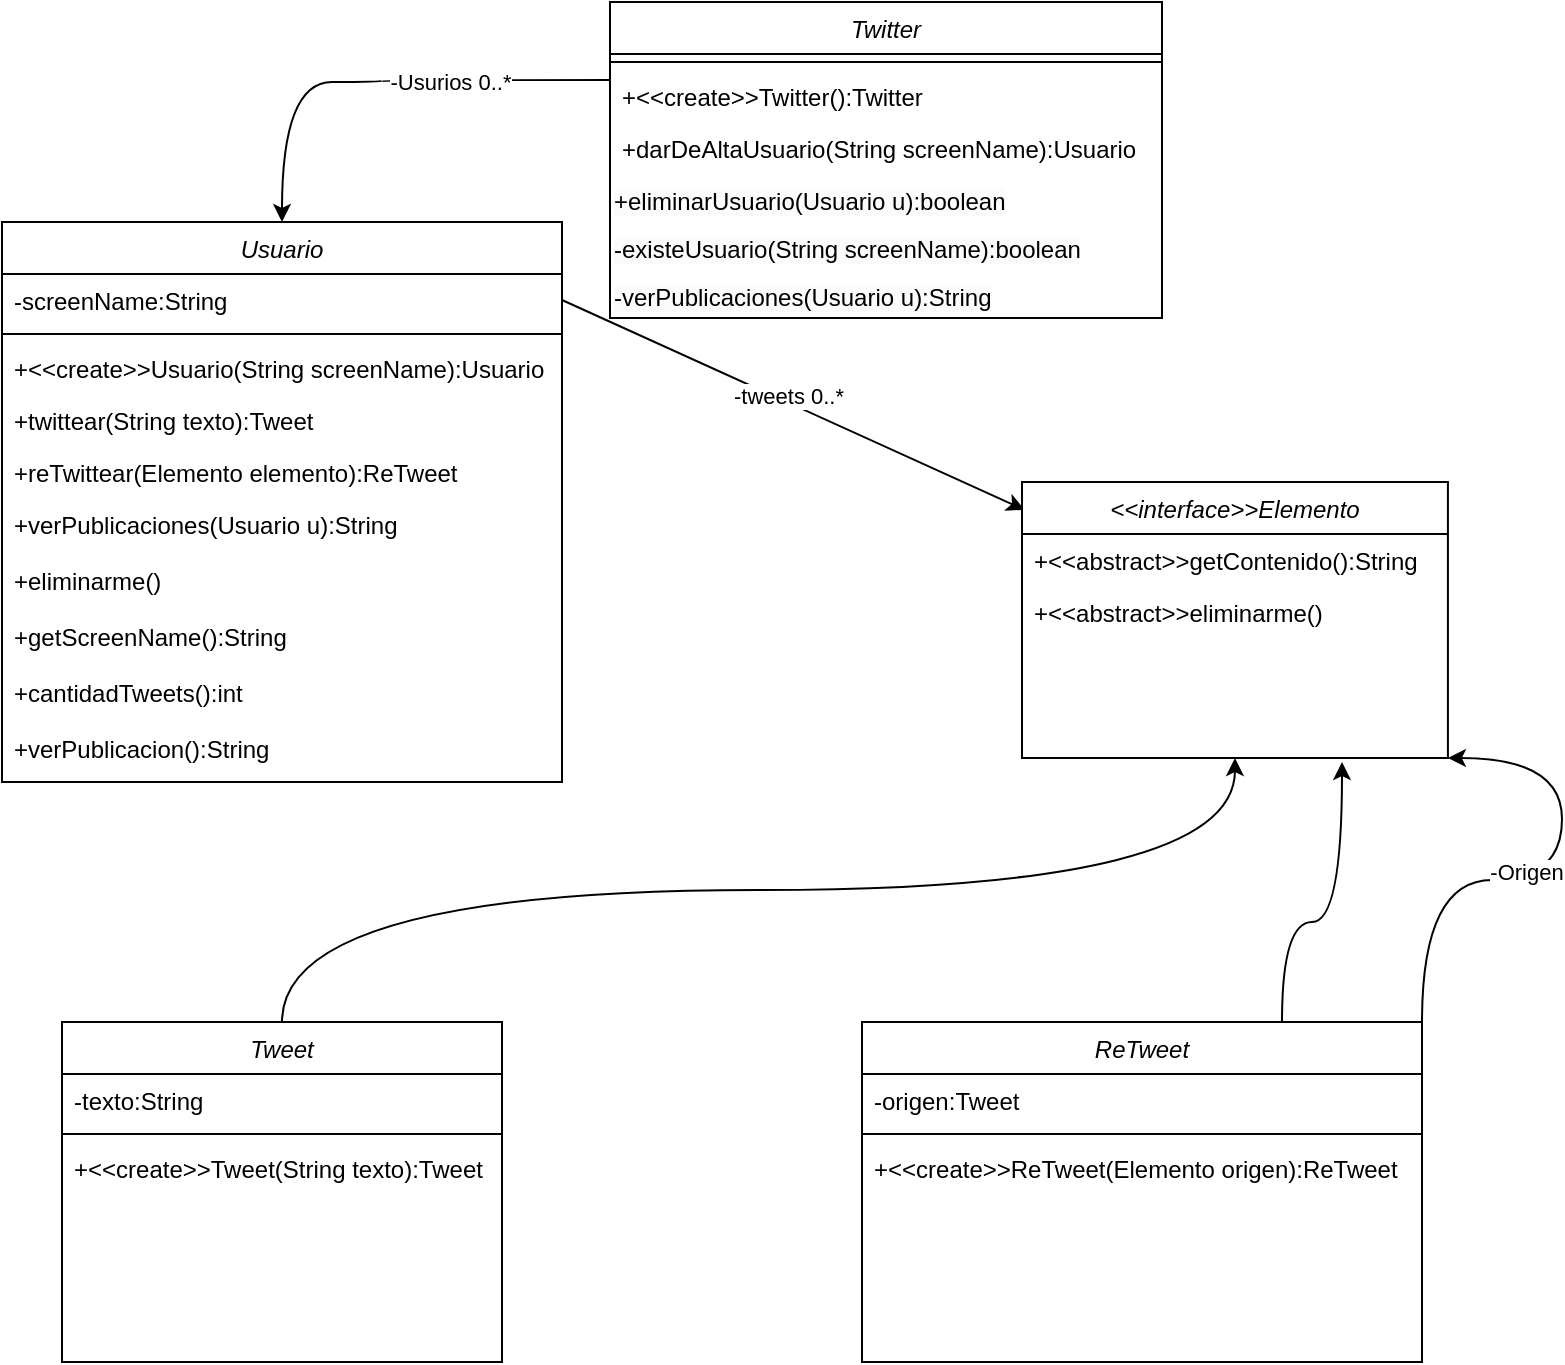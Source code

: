<mxfile version="24.0.7" type="device">
  <diagram id="C5RBs43oDa-KdzZeNtuy" name="Page-1">
    <mxGraphModel dx="1674" dy="746" grid="1" gridSize="10" guides="1" tooltips="1" connect="1" arrows="1" fold="1" page="1" pageScale="1" pageWidth="827" pageHeight="1169" math="0" shadow="0">
      <root>
        <mxCell id="WIyWlLk6GJQsqaUBKTNV-0" />
        <mxCell id="WIyWlLk6GJQsqaUBKTNV-1" parent="WIyWlLk6GJQsqaUBKTNV-0" />
        <mxCell id="Abc4XQH1tPFq-LfZbxuX-68" value="Usuario" style="swimlane;fontStyle=2;align=center;verticalAlign=top;childLayout=stackLayout;horizontal=1;startSize=26;horizontalStack=0;resizeParent=1;resizeLast=0;collapsible=1;marginBottom=0;rounded=0;shadow=0;strokeWidth=1;" parent="WIyWlLk6GJQsqaUBKTNV-1" vertex="1">
          <mxGeometry x="20" y="690" width="280" height="280" as="geometry">
            <mxRectangle x="230" y="140" width="160" height="26" as="alternateBounds" />
          </mxGeometry>
        </mxCell>
        <mxCell id="Abc4XQH1tPFq-LfZbxuX-69" value="-screenName:String" style="text;align=left;verticalAlign=top;spacingLeft=4;spacingRight=4;overflow=hidden;rotatable=0;points=[[0,0.5],[1,0.5]];portConstraint=eastwest;" parent="Abc4XQH1tPFq-LfZbxuX-68" vertex="1">
          <mxGeometry y="26" width="280" height="26" as="geometry" />
        </mxCell>
        <mxCell id="Abc4XQH1tPFq-LfZbxuX-70" value="" style="line;html=1;strokeWidth=1;align=left;verticalAlign=middle;spacingTop=-1;spacingLeft=3;spacingRight=3;rotatable=0;labelPosition=right;points=[];portConstraint=eastwest;" parent="Abc4XQH1tPFq-LfZbxuX-68" vertex="1">
          <mxGeometry y="52" width="280" height="8" as="geometry" />
        </mxCell>
        <mxCell id="nu6oKIQ4hxiJnWh4Nk4n-8" value="+&lt;&lt;create&gt;&gt;Usuario(String screenName):Usuario" style="text;align=left;verticalAlign=top;spacingLeft=4;spacingRight=4;overflow=hidden;rotatable=0;points=[[0,0.5],[1,0.5]];portConstraint=eastwest;" vertex="1" parent="Abc4XQH1tPFq-LfZbxuX-68">
          <mxGeometry y="60" width="280" height="26" as="geometry" />
        </mxCell>
        <mxCell id="nu6oKIQ4hxiJnWh4Nk4n-1" value="+twittear(String texto):Tweet" style="text;align=left;verticalAlign=top;spacingLeft=4;spacingRight=4;overflow=hidden;rotatable=0;points=[[0,0.5],[1,0.5]];portConstraint=eastwest;" vertex="1" parent="Abc4XQH1tPFq-LfZbxuX-68">
          <mxGeometry y="86" width="280" height="26" as="geometry" />
        </mxCell>
        <mxCell id="Abc4XQH1tPFq-LfZbxuX-71" value="+reTwittear(Elemento elemento):ReTweet" style="text;align=left;verticalAlign=top;spacingLeft=4;spacingRight=4;overflow=hidden;rotatable=0;points=[[0,0.5],[1,0.5]];portConstraint=eastwest;" parent="Abc4XQH1tPFq-LfZbxuX-68" vertex="1">
          <mxGeometry y="112" width="280" height="26" as="geometry" />
        </mxCell>
        <mxCell id="nu6oKIQ4hxiJnWh4Nk4n-3" value="+verPublicaciones(Usuario u):String" style="text;align=left;verticalAlign=top;spacingLeft=4;spacingRight=4;overflow=hidden;rotatable=0;points=[[0,0.5],[1,0.5]];portConstraint=eastwest;" vertex="1" parent="Abc4XQH1tPFq-LfZbxuX-68">
          <mxGeometry y="138" width="280" height="28" as="geometry" />
        </mxCell>
        <mxCell id="nu6oKIQ4hxiJnWh4Nk4n-7" value="+eliminarme()" style="text;align=left;verticalAlign=top;spacingLeft=4;spacingRight=4;overflow=hidden;rotatable=0;points=[[0,0.5],[1,0.5]];portConstraint=eastwest;" vertex="1" parent="Abc4XQH1tPFq-LfZbxuX-68">
          <mxGeometry y="166" width="280" height="28" as="geometry" />
        </mxCell>
        <mxCell id="nu6oKIQ4hxiJnWh4Nk4n-6" value="+getScreenName():String" style="text;align=left;verticalAlign=top;spacingLeft=4;spacingRight=4;overflow=hidden;rotatable=0;points=[[0,0.5],[1,0.5]];portConstraint=eastwest;" vertex="1" parent="Abc4XQH1tPFq-LfZbxuX-68">
          <mxGeometry y="194" width="280" height="28" as="geometry" />
        </mxCell>
        <mxCell id="nu6oKIQ4hxiJnWh4Nk4n-21" value="+cantidadTweets():int" style="text;align=left;verticalAlign=top;spacingLeft=4;spacingRight=4;overflow=hidden;rotatable=0;points=[[0,0.5],[1,0.5]];portConstraint=eastwest;" vertex="1" parent="Abc4XQH1tPFq-LfZbxuX-68">
          <mxGeometry y="222" width="280" height="28" as="geometry" />
        </mxCell>
        <mxCell id="nu6oKIQ4hxiJnWh4Nk4n-22" value="+verPublicacion():String" style="text;align=left;verticalAlign=top;spacingLeft=4;spacingRight=4;overflow=hidden;rotatable=0;points=[[0,0.5],[1,0.5]];portConstraint=eastwest;" vertex="1" parent="Abc4XQH1tPFq-LfZbxuX-68">
          <mxGeometry y="250" width="280" height="28" as="geometry" />
        </mxCell>
        <mxCell id="Abc4XQH1tPFq-LfZbxuX-72" value="Twitter&#xa;" style="swimlane;fontStyle=2;align=center;verticalAlign=top;childLayout=stackLayout;horizontal=1;startSize=26;horizontalStack=0;resizeParent=1;resizeLast=0;collapsible=1;marginBottom=0;rounded=0;shadow=0;strokeWidth=1;" parent="WIyWlLk6GJQsqaUBKTNV-1" vertex="1">
          <mxGeometry x="324" y="580" width="276" height="158" as="geometry">
            <mxRectangle x="230" y="140" width="160" height="26" as="alternateBounds" />
          </mxGeometry>
        </mxCell>
        <mxCell id="Abc4XQH1tPFq-LfZbxuX-74" value="" style="line;html=1;strokeWidth=1;align=left;verticalAlign=middle;spacingTop=-1;spacingLeft=3;spacingRight=3;rotatable=0;labelPosition=right;points=[];portConstraint=eastwest;" parent="Abc4XQH1tPFq-LfZbxuX-72" vertex="1">
          <mxGeometry y="26" width="276" height="8" as="geometry" />
        </mxCell>
        <mxCell id="nu6oKIQ4hxiJnWh4Nk4n-9" value="+&lt;&lt;create&gt;&gt;Twitter():Twitter" style="text;align=left;verticalAlign=top;spacingLeft=4;spacingRight=4;overflow=hidden;rotatable=0;points=[[0,0.5],[1,0.5]];portConstraint=eastwest;" vertex="1" parent="Abc4XQH1tPFq-LfZbxuX-72">
          <mxGeometry y="34" width="276" height="26" as="geometry" />
        </mxCell>
        <mxCell id="Abc4XQH1tPFq-LfZbxuX-75" value="+darDeAltaUsuario(String screenName):Usuario" style="text;align=left;verticalAlign=top;spacingLeft=4;spacingRight=4;overflow=hidden;rotatable=0;points=[[0,0.5],[1,0.5]];portConstraint=eastwest;" parent="Abc4XQH1tPFq-LfZbxuX-72" vertex="1">
          <mxGeometry y="60" width="276" height="26" as="geometry" />
        </mxCell>
        <mxCell id="Abc4XQH1tPFq-LfZbxuX-76" value="&lt;span style=&quot;color: rgb(0, 0, 0); font-family: Helvetica; font-size: 12px; font-style: normal; font-variant-ligatures: normal; font-variant-caps: normal; font-weight: 400; letter-spacing: normal; orphans: 2; text-align: left; text-indent: 0px; text-transform: none; widows: 2; word-spacing: 0px; -webkit-text-stroke-width: 0px; white-space: nowrap; background-color: rgb(251, 251, 251); text-decoration-thickness: initial; text-decoration-style: initial; text-decoration-color: initial; display: inline !important; float: none;&quot;&gt;+eliminarUsuario(Usuario u):boolean&lt;/span&gt;" style="text;whiteSpace=wrap;html=1;" parent="Abc4XQH1tPFq-LfZbxuX-72" vertex="1">
          <mxGeometry y="86" width="276" height="24" as="geometry" />
        </mxCell>
        <mxCell id="nu6oKIQ4hxiJnWh4Nk4n-0" value="&lt;span style=&quot;color: rgb(0, 0, 0); font-family: Helvetica; font-size: 12px; font-style: normal; font-variant-ligatures: normal; font-variant-caps: normal; font-weight: 400; letter-spacing: normal; orphans: 2; text-align: left; text-indent: 0px; text-transform: none; widows: 2; word-spacing: 0px; -webkit-text-stroke-width: 0px; white-space: nowrap; background-color: rgb(251, 251, 251); text-decoration-thickness: initial; text-decoration-style: initial; text-decoration-color: initial; display: inline !important; float: none;&quot;&gt;-existeUsuario(String screenName):boolean&lt;/span&gt;" style="text;whiteSpace=wrap;html=1;" vertex="1" parent="Abc4XQH1tPFq-LfZbxuX-72">
          <mxGeometry y="110" width="276" height="24" as="geometry" />
        </mxCell>
        <mxCell id="nu6oKIQ4hxiJnWh4Nk4n-4" value="&lt;span style=&quot;color: rgb(0, 0, 0); font-family: Helvetica; font-size: 12px; font-style: normal; font-variant-ligatures: normal; font-variant-caps: normal; font-weight: 400; letter-spacing: normal; orphans: 2; text-align: left; text-indent: 0px; text-transform: none; widows: 2; word-spacing: 0px; -webkit-text-stroke-width: 0px; white-space: nowrap; background-color: rgb(251, 251, 251); text-decoration-thickness: initial; text-decoration-style: initial; text-decoration-color: initial; display: inline !important; float: none;&quot;&gt;-verPublicaciones(Usuario u):String&lt;/span&gt;" style="text;whiteSpace=wrap;html=1;" vertex="1" parent="Abc4XQH1tPFq-LfZbxuX-72">
          <mxGeometry y="134" width="276" height="24" as="geometry" />
        </mxCell>
        <mxCell id="Abc4XQH1tPFq-LfZbxuX-77" value="" style="endArrow=classic;html=1;rounded=0;exitX=0;exitY=0.5;exitDx=0;exitDy=0;entryX=0.5;entryY=0;entryDx=0;entryDy=0;edgeStyle=orthogonalEdgeStyle;curved=1;" parent="WIyWlLk6GJQsqaUBKTNV-1" target="Abc4XQH1tPFq-LfZbxuX-68" edge="1">
          <mxGeometry width="50" height="50" relative="1" as="geometry">
            <mxPoint x="324" y="619" as="sourcePoint" />
            <mxPoint x="230" y="810" as="targetPoint" />
            <Array as="points">
              <mxPoint x="210" y="619" />
              <mxPoint x="210" y="620" />
              <mxPoint x="160" y="620" />
            </Array>
          </mxGeometry>
        </mxCell>
        <mxCell id="Abc4XQH1tPFq-LfZbxuX-78" value="-Usurios 0..*" style="edgeLabel;html=1;align=center;verticalAlign=middle;resizable=0;points=[];" parent="Abc4XQH1tPFq-LfZbxuX-77" vertex="1" connectable="0">
          <mxGeometry x="-0.313" y="1" relative="1" as="geometry">
            <mxPoint as="offset" />
          </mxGeometry>
        </mxCell>
        <mxCell id="Abc4XQH1tPFq-LfZbxuX-79" value="" style="endArrow=classic;html=1;rounded=0;exitX=1;exitY=0.5;exitDx=0;exitDy=0;entryX=0.006;entryY=0.101;entryDx=0;entryDy=0;entryPerimeter=0;" parent="WIyWlLk6GJQsqaUBKTNV-1" source="Abc4XQH1tPFq-LfZbxuX-69" target="Abc4XQH1tPFq-LfZbxuX-113" edge="1">
          <mxGeometry width="50" height="50" relative="1" as="geometry">
            <mxPoint x="360" y="920" as="sourcePoint" />
            <mxPoint x="540" y="860" as="targetPoint" />
          </mxGeometry>
        </mxCell>
        <mxCell id="Abc4XQH1tPFq-LfZbxuX-80" value="-tweets 0..*" style="edgeLabel;html=1;align=center;verticalAlign=middle;resizable=0;points=[];" parent="Abc4XQH1tPFq-LfZbxuX-79" vertex="1" connectable="0">
          <mxGeometry x="-0.038" y="3" relative="1" as="geometry">
            <mxPoint as="offset" />
          </mxGeometry>
        </mxCell>
        <mxCell id="Abc4XQH1tPFq-LfZbxuX-117" style="edgeStyle=orthogonalEdgeStyle;rounded=0;orthogonalLoop=1;jettySize=auto;html=1;exitX=0.5;exitY=0;exitDx=0;exitDy=0;entryX=0.5;entryY=1;entryDx=0;entryDy=0;curved=1;" parent="WIyWlLk6GJQsqaUBKTNV-1" source="Abc4XQH1tPFq-LfZbxuX-81" target="Abc4XQH1tPFq-LfZbxuX-113" edge="1">
          <mxGeometry relative="1" as="geometry" />
        </mxCell>
        <mxCell id="Abc4XQH1tPFq-LfZbxuX-81" value="Tweet" style="swimlane;fontStyle=2;align=center;verticalAlign=top;childLayout=stackLayout;horizontal=1;startSize=26;horizontalStack=0;resizeParent=1;resizeLast=0;collapsible=1;marginBottom=0;rounded=0;shadow=0;strokeWidth=1;" parent="WIyWlLk6GJQsqaUBKTNV-1" vertex="1">
          <mxGeometry x="50" y="1090" width="220" height="170" as="geometry">
            <mxRectangle x="230" y="140" width="160" height="26" as="alternateBounds" />
          </mxGeometry>
        </mxCell>
        <mxCell id="Abc4XQH1tPFq-LfZbxuX-82" value="-texto:String" style="text;align=left;verticalAlign=top;spacingLeft=4;spacingRight=4;overflow=hidden;rotatable=0;points=[[0,0.5],[1,0.5]];portConstraint=eastwest;rounded=0;shadow=0;html=0;" parent="Abc4XQH1tPFq-LfZbxuX-81" vertex="1">
          <mxGeometry y="26" width="220" height="26" as="geometry" />
        </mxCell>
        <mxCell id="Abc4XQH1tPFq-LfZbxuX-83" value="" style="line;html=1;strokeWidth=1;align=left;verticalAlign=middle;spacingTop=-1;spacingLeft=3;spacingRight=3;rotatable=0;labelPosition=right;points=[];portConstraint=eastwest;" parent="Abc4XQH1tPFq-LfZbxuX-81" vertex="1">
          <mxGeometry y="52" width="220" height="8" as="geometry" />
        </mxCell>
        <mxCell id="nu6oKIQ4hxiJnWh4Nk4n-10" value="+&lt;&lt;create&gt;&gt;Tweet(String texto):Tweet" style="text;align=left;verticalAlign=top;spacingLeft=4;spacingRight=4;overflow=hidden;rotatable=0;points=[[0,0.5],[1,0.5]];portConstraint=eastwest;" vertex="1" parent="Abc4XQH1tPFq-LfZbxuX-81">
          <mxGeometry y="60" width="220" height="26" as="geometry" />
        </mxCell>
        <mxCell id="Abc4XQH1tPFq-LfZbxuX-128" style="edgeStyle=orthogonalEdgeStyle;rounded=0;orthogonalLoop=1;jettySize=auto;html=1;exitX=1;exitY=0;exitDx=0;exitDy=0;entryX=1;entryY=1;entryDx=0;entryDy=0;curved=1;" parent="WIyWlLk6GJQsqaUBKTNV-1" source="Abc4XQH1tPFq-LfZbxuX-103" target="Abc4XQH1tPFq-LfZbxuX-113" edge="1">
          <mxGeometry relative="1" as="geometry">
            <mxPoint x="850" y="980" as="sourcePoint" />
            <mxPoint x="670" y="980" as="targetPoint" />
            <Array as="points">
              <mxPoint x="730" y="1019" />
              <mxPoint x="800" y="1019" />
              <mxPoint x="800" y="958" />
            </Array>
          </mxGeometry>
        </mxCell>
        <mxCell id="Abc4XQH1tPFq-LfZbxuX-129" value="-Origen&lt;div&gt;&lt;br&gt;&lt;/div&gt;" style="edgeLabel;html=1;align=center;verticalAlign=middle;resizable=0;points=[];" parent="Abc4XQH1tPFq-LfZbxuX-128" vertex="1" connectable="0">
          <mxGeometry x="-0.056" y="-3" relative="1" as="geometry">
            <mxPoint as="offset" />
          </mxGeometry>
        </mxCell>
        <mxCell id="nu6oKIQ4hxiJnWh4Nk4n-18" style="edgeStyle=orthogonalEdgeStyle;rounded=0;orthogonalLoop=1;jettySize=auto;html=1;exitX=0.75;exitY=0;exitDx=0;exitDy=0;curved=1;" edge="1" parent="WIyWlLk6GJQsqaUBKTNV-1" source="Abc4XQH1tPFq-LfZbxuX-103">
          <mxGeometry relative="1" as="geometry">
            <mxPoint x="690" y="960" as="targetPoint" />
            <Array as="points">
              <mxPoint x="660" y="1040" />
              <mxPoint x="690" y="1040" />
            </Array>
          </mxGeometry>
        </mxCell>
        <mxCell id="Abc4XQH1tPFq-LfZbxuX-103" value="ReTweet" style="swimlane;fontStyle=2;align=center;verticalAlign=top;childLayout=stackLayout;horizontal=1;startSize=26;horizontalStack=0;resizeParent=1;resizeLast=0;collapsible=1;marginBottom=0;rounded=0;shadow=0;strokeWidth=1;" parent="WIyWlLk6GJQsqaUBKTNV-1" vertex="1">
          <mxGeometry x="450" y="1090" width="280" height="170" as="geometry">
            <mxRectangle x="230" y="140" width="160" height="26" as="alternateBounds" />
          </mxGeometry>
        </mxCell>
        <mxCell id="nu6oKIQ4hxiJnWh4Nk4n-5" value="-origen:Tweet" style="text;align=left;verticalAlign=top;spacingLeft=4;spacingRight=4;overflow=hidden;rotatable=0;points=[[0,0.5],[1,0.5]];portConstraint=eastwest;rounded=0;shadow=0;html=0;" vertex="1" parent="Abc4XQH1tPFq-LfZbxuX-103">
          <mxGeometry y="26" width="280" height="26" as="geometry" />
        </mxCell>
        <mxCell id="Abc4XQH1tPFq-LfZbxuX-105" value="" style="line;html=1;strokeWidth=1;align=left;verticalAlign=middle;spacingTop=-1;spacingLeft=3;spacingRight=3;rotatable=0;labelPosition=right;points=[];portConstraint=eastwest;" parent="Abc4XQH1tPFq-LfZbxuX-103" vertex="1">
          <mxGeometry y="52" width="280" height="8" as="geometry" />
        </mxCell>
        <mxCell id="nu6oKIQ4hxiJnWh4Nk4n-11" value="+&lt;&lt;create&gt;&gt;ReTweet(Elemento origen):ReTweet" style="text;align=left;verticalAlign=top;spacingLeft=4;spacingRight=4;overflow=hidden;rotatable=0;points=[[0,0.5],[1,0.5]];portConstraint=eastwest;" vertex="1" parent="Abc4XQH1tPFq-LfZbxuX-103">
          <mxGeometry y="60" width="280" height="26" as="geometry" />
        </mxCell>
        <mxCell id="Abc4XQH1tPFq-LfZbxuX-113" value="&lt;&lt;interface&gt;&gt;Elemento" style="swimlane;fontStyle=2;align=center;verticalAlign=top;childLayout=stackLayout;horizontal=1;startSize=26;horizontalStack=0;resizeParent=1;resizeLast=0;collapsible=1;marginBottom=0;rounded=0;shadow=0;strokeWidth=1;" parent="WIyWlLk6GJQsqaUBKTNV-1" vertex="1">
          <mxGeometry x="530" y="820" width="212.96" height="138" as="geometry">
            <mxRectangle x="230" y="140" width="160" height="26" as="alternateBounds" />
          </mxGeometry>
        </mxCell>
        <mxCell id="nu6oKIQ4hxiJnWh4Nk4n-16" value="+&lt;&lt;abstract&gt;&gt;getContenido():String" style="text;align=left;verticalAlign=top;spacingLeft=4;spacingRight=4;overflow=hidden;rotatable=0;points=[[0,0.5],[1,0.5]];portConstraint=eastwest;" vertex="1" parent="Abc4XQH1tPFq-LfZbxuX-113">
          <mxGeometry y="26" width="212.96" height="26" as="geometry" />
        </mxCell>
        <mxCell id="nu6oKIQ4hxiJnWh4Nk4n-20" value="+&lt;&lt;abstract&gt;&gt;eliminarme()" style="text;align=left;verticalAlign=top;spacingLeft=4;spacingRight=4;overflow=hidden;rotatable=0;points=[[0,0.5],[1,0.5]];portConstraint=eastwest;" vertex="1" parent="Abc4XQH1tPFq-LfZbxuX-113">
          <mxGeometry y="52" width="212.96" height="26" as="geometry" />
        </mxCell>
      </root>
    </mxGraphModel>
  </diagram>
</mxfile>

